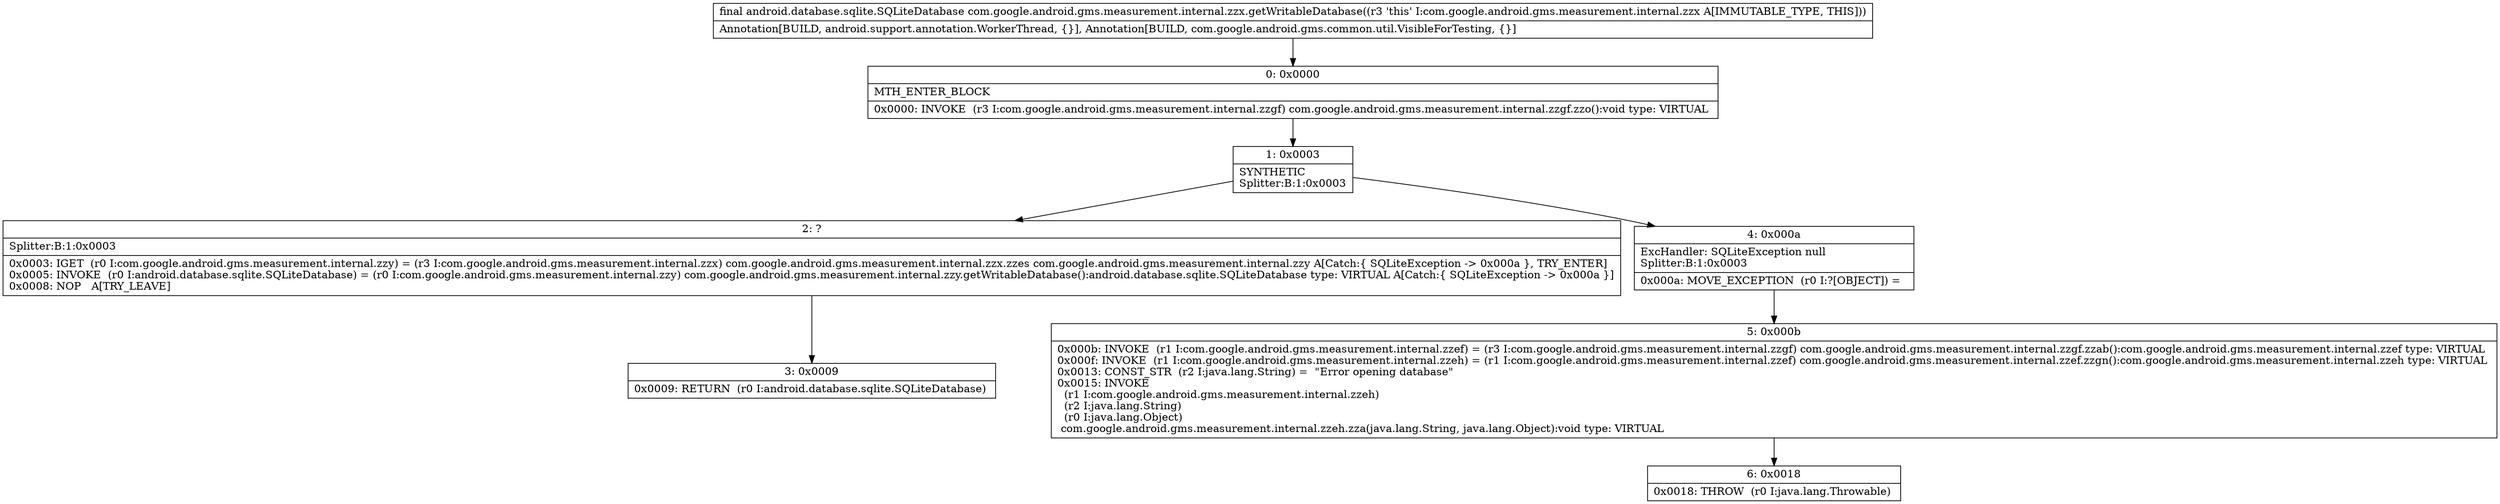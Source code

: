 digraph "CFG forcom.google.android.gms.measurement.internal.zzx.getWritableDatabase()Landroid\/database\/sqlite\/SQLiteDatabase;" {
Node_0 [shape=record,label="{0\:\ 0x0000|MTH_ENTER_BLOCK\l|0x0000: INVOKE  (r3 I:com.google.android.gms.measurement.internal.zzgf) com.google.android.gms.measurement.internal.zzgf.zzo():void type: VIRTUAL \l}"];
Node_1 [shape=record,label="{1\:\ 0x0003|SYNTHETIC\lSplitter:B:1:0x0003\l}"];
Node_2 [shape=record,label="{2\:\ ?|Splitter:B:1:0x0003\l|0x0003: IGET  (r0 I:com.google.android.gms.measurement.internal.zzy) = (r3 I:com.google.android.gms.measurement.internal.zzx) com.google.android.gms.measurement.internal.zzx.zzes com.google.android.gms.measurement.internal.zzy A[Catch:\{ SQLiteException \-\> 0x000a \}, TRY_ENTER]\l0x0005: INVOKE  (r0 I:android.database.sqlite.SQLiteDatabase) = (r0 I:com.google.android.gms.measurement.internal.zzy) com.google.android.gms.measurement.internal.zzy.getWritableDatabase():android.database.sqlite.SQLiteDatabase type: VIRTUAL A[Catch:\{ SQLiteException \-\> 0x000a \}]\l0x0008: NOP   A[TRY_LEAVE]\l}"];
Node_3 [shape=record,label="{3\:\ 0x0009|0x0009: RETURN  (r0 I:android.database.sqlite.SQLiteDatabase) \l}"];
Node_4 [shape=record,label="{4\:\ 0x000a|ExcHandler: SQLiteException null\lSplitter:B:1:0x0003\l|0x000a: MOVE_EXCEPTION  (r0 I:?[OBJECT]) =  \l}"];
Node_5 [shape=record,label="{5\:\ 0x000b|0x000b: INVOKE  (r1 I:com.google.android.gms.measurement.internal.zzef) = (r3 I:com.google.android.gms.measurement.internal.zzgf) com.google.android.gms.measurement.internal.zzgf.zzab():com.google.android.gms.measurement.internal.zzef type: VIRTUAL \l0x000f: INVOKE  (r1 I:com.google.android.gms.measurement.internal.zzeh) = (r1 I:com.google.android.gms.measurement.internal.zzef) com.google.android.gms.measurement.internal.zzef.zzgn():com.google.android.gms.measurement.internal.zzeh type: VIRTUAL \l0x0013: CONST_STR  (r2 I:java.lang.String) =  \"Error opening database\" \l0x0015: INVOKE  \l  (r1 I:com.google.android.gms.measurement.internal.zzeh)\l  (r2 I:java.lang.String)\l  (r0 I:java.lang.Object)\l com.google.android.gms.measurement.internal.zzeh.zza(java.lang.String, java.lang.Object):void type: VIRTUAL \l}"];
Node_6 [shape=record,label="{6\:\ 0x0018|0x0018: THROW  (r0 I:java.lang.Throwable) \l}"];
MethodNode[shape=record,label="{final android.database.sqlite.SQLiteDatabase com.google.android.gms.measurement.internal.zzx.getWritableDatabase((r3 'this' I:com.google.android.gms.measurement.internal.zzx A[IMMUTABLE_TYPE, THIS]))  | Annotation[BUILD, android.support.annotation.WorkerThread, \{\}], Annotation[BUILD, com.google.android.gms.common.util.VisibleForTesting, \{\}]\l}"];
MethodNode -> Node_0;
Node_0 -> Node_1;
Node_1 -> Node_2;
Node_1 -> Node_4;
Node_2 -> Node_3;
Node_4 -> Node_5;
Node_5 -> Node_6;
}

